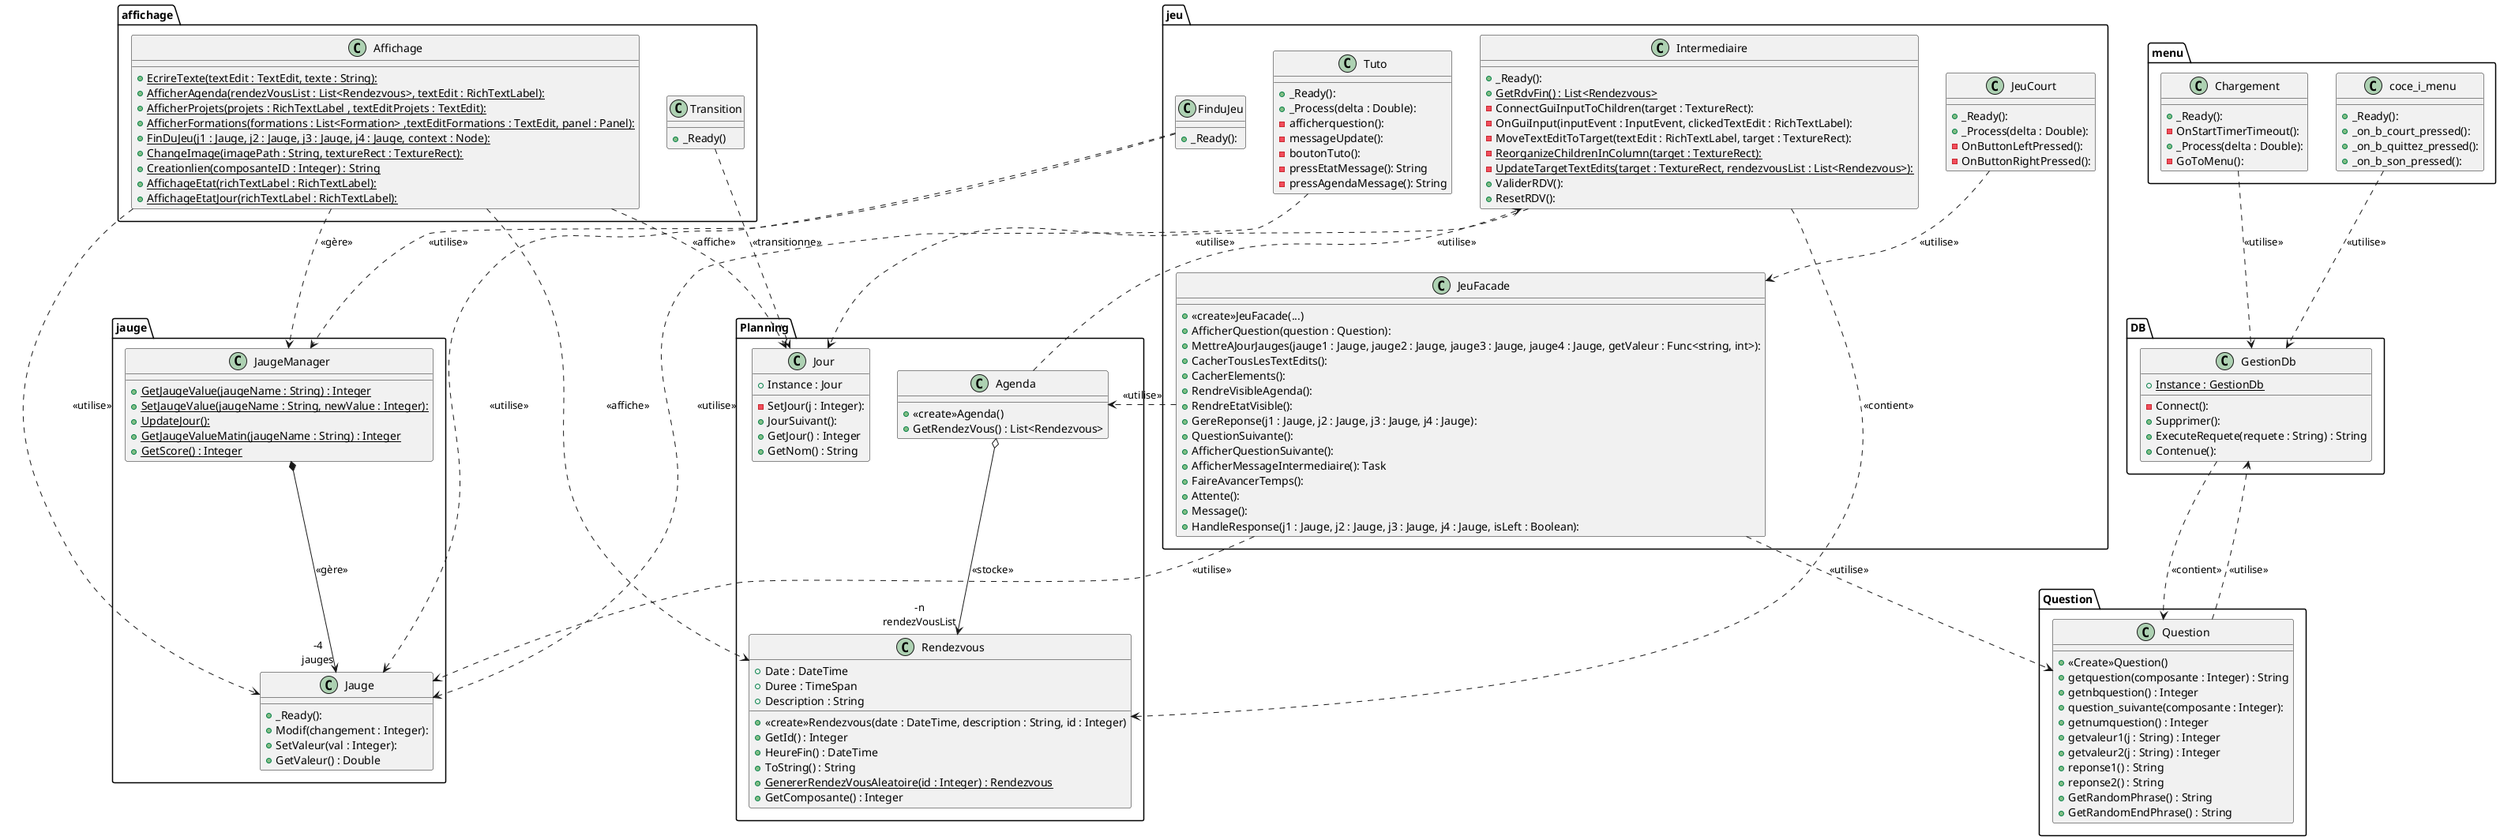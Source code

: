 @startuml uml

Package affichage {
    class Affichage {
        +{static}EcrireTexte(textEdit : TextEdit, texte : String):
        +{static}AfficherAgenda(rendezVousList : List<Rendezvous>, textEdit : RichTextLabel):
        +{static}AfficherProjets(projets : RichTextLabel , textEditProjets : TextEdit):
        +{static}AfficherFormations(formations : List<Formation> ,textEditFormations : TextEdit, panel : Panel):
        +{static}FinDuJeu(j1 : Jauge, j2 : Jauge, j3 : Jauge, j4 : Jauge, context : Node):
        +{static}ChangeImage(imagePath : String, textureRect : TextureRect):
        +{static}Creationlien(composanteID : Integer) : String
        +{static}AffichageEtat(richTextLabel : RichTextLabel):
        +{static}AffichageEtatJour(richTextLabel : RichTextLabel):
    }

    class Transition {
        +_Ready()
    }
}

Package DB {
    class GestionDb {
        +{static}Instance : GestionDb
        -Connect():
        +Supprimer():
        +ExecuteRequete(requete : String) : String
        +Contenue():
    }
}

Package jauge {
    class Jauge {
        +_Ready():
        +Modif(changement : Integer):
        +SetValeur(val : Integer):
        +GetValeur() : Double
    }

    class JaugeManager {
        +{static}GetJaugeValue(jaugeName : String) : Integer
        +{static}SetJaugeValue(jaugeName : String, newValue : Integer):
        +{static}UpdateJour():
        +{static}GetJaugeValueMatin(jaugeName : String) : Integer
        +{static}GetScore() : Integer
    }
}

Package jeu {
    class FinduJeu {
        +_Ready():
    }

    class Intermediaire {
        +_Ready():
        +{static}GetRdvFin() : List<Rendezvous>
        -ConnectGuiInputToChildren(target : TextureRect):
        -OnGuiInput(inputEvent : InputEvent, clickedTextEdit : RichTextLabel):
        -MoveTextEditToTarget(textEdit : RichTextLabel, target : TextureRect):
        -{static}ReorganizeChildrenInColumn(target : TextureRect):
        -{static}UpdateTargetTextEdits(target : TextureRect, rendezvousList : List<Rendezvous>):
        +ValiderRDV():
        +ResetRDV():
    }

    class JeuCourt {
        +_Ready():
        +_Process(delta : Double):
        -OnButtonLeftPressed():
        -OnButtonRightPressed():
    }

    class JeuFacade {
        +<<create>>JeuFacade(...)
        +AfficherQuestion(question : Question):
        +MettreAJourJauges(jauge1 : Jauge, jauge2 : Jauge, jauge3 : Jauge, jauge4 : Jauge, getValeur : Func<string, int>):
        +CacherTousLesTextEdits():
        +CacherElements():
        +RendreVisibleAgenda():
        +RendreEtatVisible():
        +GereReponse(j1 : Jauge, j2 : Jauge, j3 : Jauge, j4 : Jauge):
        +QuestionSuivante():
        +AfficherQuestionSuivante():
        +AfficherMessageIntermediaire(): Task
        +FaireAvancerTemps():
        +Attente():
        +Message():
        +HandleResponse(j1 : Jauge, j2 : Jauge, j3 : Jauge, j4 : Jauge, isLeft : Boolean):
    }

    class Tuto {
        +_Ready():
        +_Process(delta : Double):
        -afficherquestion():
        -messageUpdate():
        -boutonTuto():
        -pressEtatMessage(): String
        -pressAgendaMessage(): String
    }
}

Package menu {
    class Chargement {
        +_Ready():
        -OnStartTimerTimeout():
        +_Process(delta : Double):
        -GoToMenu():
    }

    class coce_i_menu {
        +_Ready():
        +_on_b_court_pressed():
        +_on_b_quittez_pressed():
        +_on_b_son_pressed():
    }
}

Package Planning {
    class Agenda {
        +<<create>>Agenda()
        +GetRendezVous() : List<Rendezvous>
    }

    class Jour {
        +Instance : Jour
        -SetJour(j : Integer):
        +JourSuivant():
        +GetJour() : Integer
        +GetNom() : String
    }

    class Rendezvous {
        +Date : DateTime
        +Duree : TimeSpan
        +Description : String
        +<<create>>Rendezvous(date : DateTime, description : String, id : Integer)
        +GetId() : Integer
        +HeureFin() : DateTime
        +ToString() : String
        +{static}GenererRendezVousAleatoire(id : Integer) : Rendezvous
        +GetComposante() : Integer
    }
}

Package Question {
    class Question {
        +<<Create>>Question()
        +getquestion(composante : Integer) : String
        +getnbquestion() : Integer
        +question_suivante(composante : Integer):
        +getnumquestion() : Integer
        +getvaleur1(j : String) : Integer
        +getvaleur2(j : String) : Integer
        +reponse1() : String
        +reponse2() : String
        +GetRandomPhrase() : String
        +GetRandomEndPhrase() : String
    }
}

affichage.Affichage ..> Planning.Rendezvous : <<affiche>>
affichage.Affichage ..> jauge.Jauge : <<utilise>>
affichage.Affichage ..> jauge.JaugeManager : <<gère>>
affichage.Affichage ..> Planning.Jour : <<affiche>>
affichage.Transition ..> Planning.Jour : <<transitionne>>
DB.GestionDb ..> Question.Question : <<contient>>
jauge.JaugeManager *-->"-4\njauges"jauge.Jauge : <<gère>>
jeu.FinduJeu ..> jauge.JaugeManager : <<utilise>>
jeu.FinduJeu ..> jauge.Jauge : <<utilise>>
jeu.Intermediaire ..> Planning.Rendezvous : <<contient>>
jeu.Intermediaire ..> Planning.Jour : <<utilise>>
jeu.JeuCourt ..> jeu.JeuFacade : <<utilise>>
jeu.JeuFacade ..> Planning.Agenda : <<utilise>>
jeu.JeuFacade ..> jauge.Jauge : <<utilise>>
jeu.JeuFacade ..> Question.Question : <<utilise>>
jeu.Tuto ..> jauge.Jauge : <<utilise>>
menu.Chargement ..> DB.GestionDb : <<utilise>>
menu.coce_i_menu ..> DB.GestionDb : <<utilise>>
Planning.Agenda o-->"-n\nrendezVousList"Planning.Rendezvous : <<stocke>>
Planning.Agenda ..> jeu.Intermediaire : <<utilise>>
Question.Question ..> DB.GestionDb : <<utilise>>


@enduml